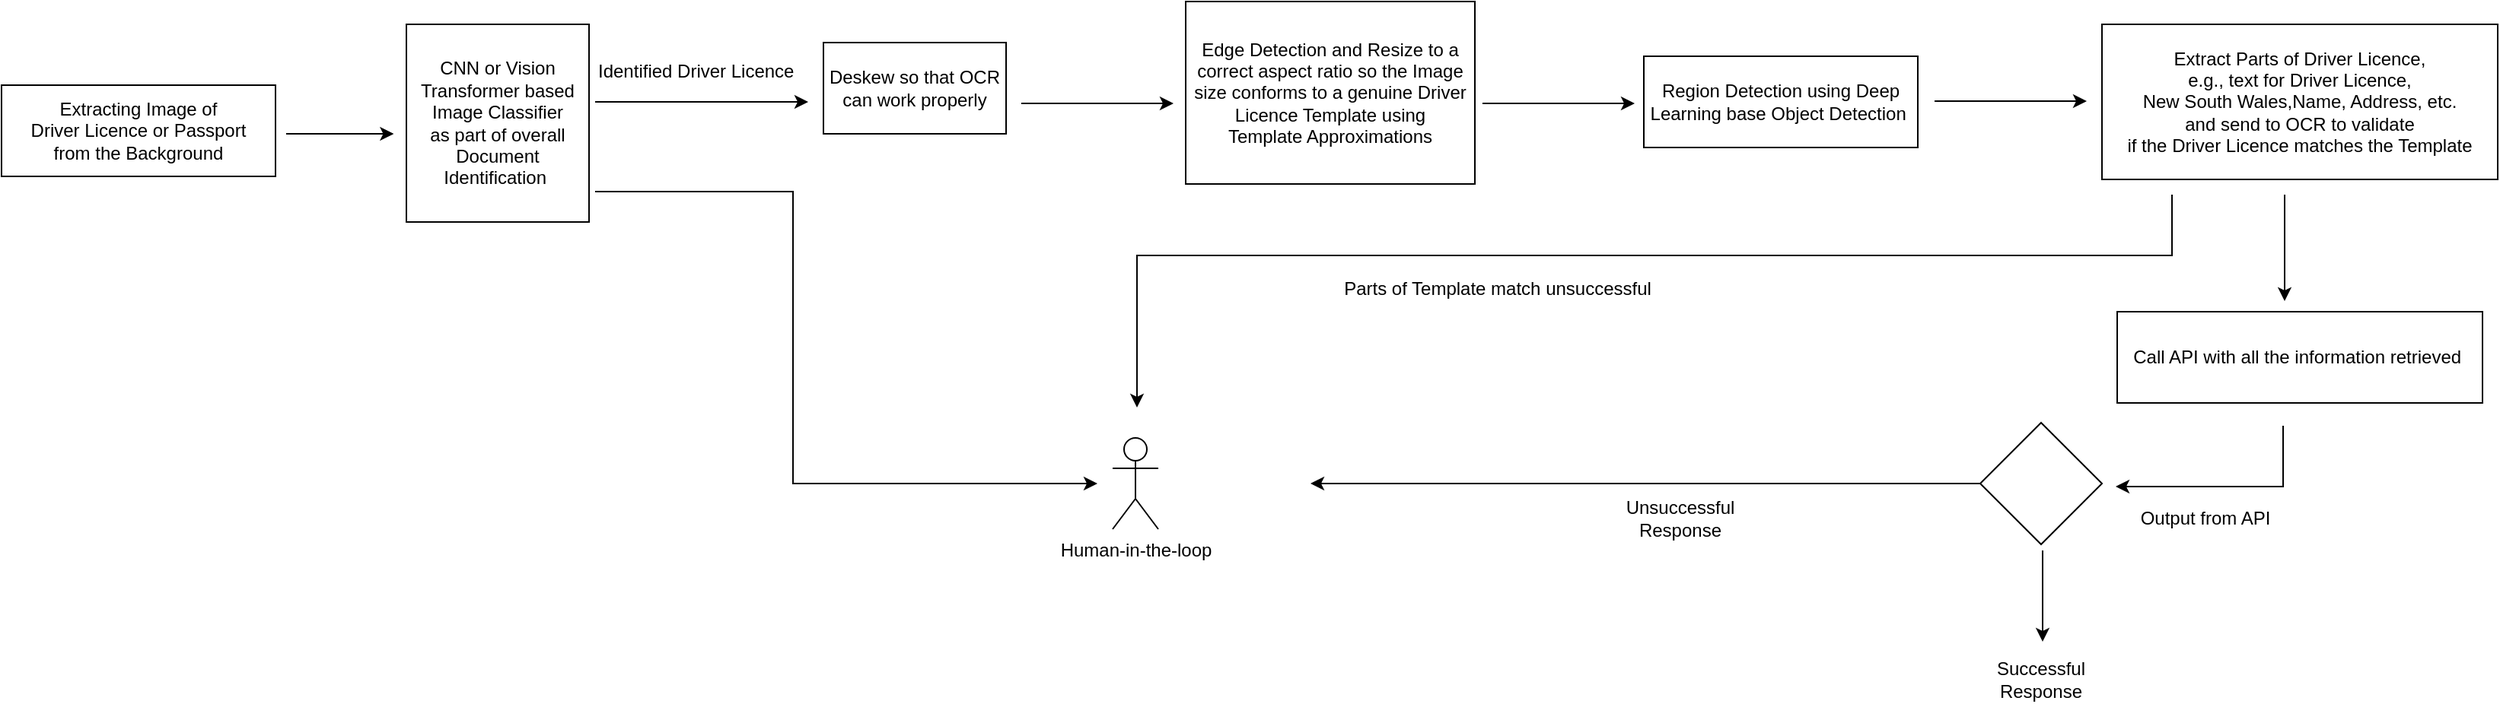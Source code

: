 <mxfile version="21.2.1" type="device">
  <diagram name="Page-1" id="yIo07FklmqdhN--KLV7j">
    <mxGraphModel dx="1149" dy="591" grid="1" gridSize="10" guides="1" tooltips="1" connect="1" arrows="1" fold="1" page="1" pageScale="1" pageWidth="2336" pageHeight="1654" math="0" shadow="0">
      <root>
        <mxCell id="0" />
        <mxCell id="1" parent="0" />
        <mxCell id="gXYnHt1bZeSuqf82n9Sf-1" value="Extracting Image of &lt;br&gt;Driver Licence or Passport &lt;br&gt;from the Background" style="rounded=0;whiteSpace=wrap;html=1;" vertex="1" parent="1">
          <mxGeometry x="32" y="534" width="180" height="60" as="geometry" />
        </mxCell>
        <mxCell id="gXYnHt1bZeSuqf82n9Sf-2" value="CNN or Vision Transformer based Image Classifier &lt;br&gt;as part of overall Document Identification&amp;nbsp;" style="rounded=0;whiteSpace=wrap;html=1;" vertex="1" parent="1">
          <mxGeometry x="298" y="494" width="120" height="130" as="geometry" />
        </mxCell>
        <mxCell id="gXYnHt1bZeSuqf82n9Sf-3" value="" style="endArrow=classic;html=1;rounded=0;" edge="1" parent="1">
          <mxGeometry width="50" height="50" relative="1" as="geometry">
            <mxPoint x="422" y="545" as="sourcePoint" />
            <mxPoint x="562" y="545" as="targetPoint" />
          </mxGeometry>
        </mxCell>
        <mxCell id="gXYnHt1bZeSuqf82n9Sf-4" value="" style="endArrow=classic;html=1;rounded=0;" edge="1" parent="1">
          <mxGeometry width="50" height="50" relative="1" as="geometry">
            <mxPoint x="422" y="604" as="sourcePoint" />
            <mxPoint x="752" y="796" as="targetPoint" />
            <Array as="points">
              <mxPoint x="552" y="604" />
              <mxPoint x="552" y="796" />
            </Array>
          </mxGeometry>
        </mxCell>
        <mxCell id="gXYnHt1bZeSuqf82n9Sf-5" value="Human-in-the-loop" style="shape=umlActor;verticalLabelPosition=bottom;verticalAlign=top;html=1;outlineConnect=0;" vertex="1" parent="1">
          <mxGeometry x="762" y="766" width="30" height="60" as="geometry" />
        </mxCell>
        <mxCell id="gXYnHt1bZeSuqf82n9Sf-6" value="" style="endArrow=classic;html=1;rounded=0;" edge="1" parent="1">
          <mxGeometry width="50" height="50" relative="1" as="geometry">
            <mxPoint x="219" y="566" as="sourcePoint" />
            <mxPoint x="289.711" y="566" as="targetPoint" />
          </mxGeometry>
        </mxCell>
        <mxCell id="gXYnHt1bZeSuqf82n9Sf-7" value="Deskew so that OCR can work properly" style="rounded=0;whiteSpace=wrap;html=1;" vertex="1" parent="1">
          <mxGeometry x="572" y="506" width="120" height="60" as="geometry" />
        </mxCell>
        <mxCell id="gXYnHt1bZeSuqf82n9Sf-8" value="Identified Driver Licence" style="text;html=1;strokeColor=none;fillColor=none;align=left;verticalAlign=middle;whiteSpace=wrap;rounded=0;" vertex="1" parent="1">
          <mxGeometry x="422" y="510" width="140" height="30" as="geometry" />
        </mxCell>
        <mxCell id="gXYnHt1bZeSuqf82n9Sf-9" value="Edge Detection and Resize to a correct aspect ratio so the Image size conforms to a genuine Driver Licence Template using &lt;br&gt;Template Approximations" style="rounded=0;whiteSpace=wrap;html=1;" vertex="1" parent="1">
          <mxGeometry x="810" y="479" width="190" height="120" as="geometry" />
        </mxCell>
        <mxCell id="gXYnHt1bZeSuqf82n9Sf-10" value="Extract Parts of Driver Licence, &lt;br&gt;e.g., text for Driver Licence,&lt;br&gt;New South Wales,Name, Address, etc.&lt;br&gt;and send to OCR to validate&lt;br&gt;if the Driver Licence matches the Template" style="rounded=0;whiteSpace=wrap;html=1;" vertex="1" parent="1">
          <mxGeometry x="1412" y="494" width="260" height="102" as="geometry" />
        </mxCell>
        <mxCell id="gXYnHt1bZeSuqf82n9Sf-11" value="Region Detection using Deep Learning base Object Detection&amp;nbsp;" style="rounded=0;whiteSpace=wrap;html=1;" vertex="1" parent="1">
          <mxGeometry x="1111" y="515" width="180" height="60" as="geometry" />
        </mxCell>
        <mxCell id="gXYnHt1bZeSuqf82n9Sf-12" value="Call API with all the information retrieved&amp;nbsp;" style="rounded=0;whiteSpace=wrap;html=1;" vertex="1" parent="1">
          <mxGeometry x="1422" y="683" width="240" height="60" as="geometry" />
        </mxCell>
        <mxCell id="gXYnHt1bZeSuqf82n9Sf-14" value="" style="rhombus;whiteSpace=wrap;html=1;" vertex="1" parent="1">
          <mxGeometry x="1332" y="756" width="80" height="80" as="geometry" />
        </mxCell>
        <mxCell id="gXYnHt1bZeSuqf82n9Sf-15" value="" style="endArrow=classic;html=1;rounded=0;exitX=0;exitY=0.5;exitDx=0;exitDy=0;" edge="1" parent="1" source="gXYnHt1bZeSuqf82n9Sf-14">
          <mxGeometry width="50" height="50" relative="1" as="geometry">
            <mxPoint x="962" y="856" as="sourcePoint" />
            <mxPoint x="892" y="796" as="targetPoint" />
          </mxGeometry>
        </mxCell>
        <mxCell id="gXYnHt1bZeSuqf82n9Sf-16" value="" style="endArrow=classic;html=1;rounded=0;" edge="1" parent="1">
          <mxGeometry width="50" height="50" relative="1" as="geometry">
            <mxPoint x="702" y="546" as="sourcePoint" />
            <mxPoint x="802" y="546" as="targetPoint" />
          </mxGeometry>
        </mxCell>
        <mxCell id="gXYnHt1bZeSuqf82n9Sf-17" value="" style="endArrow=classic;html=1;rounded=0;" edge="1" parent="1">
          <mxGeometry width="50" height="50" relative="1" as="geometry">
            <mxPoint x="1005" y="546" as="sourcePoint" />
            <mxPoint x="1105" y="546" as="targetPoint" />
          </mxGeometry>
        </mxCell>
        <mxCell id="gXYnHt1bZeSuqf82n9Sf-18" value="" style="endArrow=classic;html=1;rounded=0;" edge="1" parent="1">
          <mxGeometry width="50" height="50" relative="1" as="geometry">
            <mxPoint x="1302" y="544.5" as="sourcePoint" />
            <mxPoint x="1402" y="544.5" as="targetPoint" />
          </mxGeometry>
        </mxCell>
        <mxCell id="gXYnHt1bZeSuqf82n9Sf-19" value="" style="endArrow=classic;html=1;rounded=0;" edge="1" parent="1">
          <mxGeometry width="50" height="50" relative="1" as="geometry">
            <mxPoint x="1458" y="606" as="sourcePoint" />
            <mxPoint x="778" y="746" as="targetPoint" />
            <Array as="points">
              <mxPoint x="1458" y="646" />
              <mxPoint x="778" y="646" />
            </Array>
          </mxGeometry>
        </mxCell>
        <mxCell id="gXYnHt1bZeSuqf82n9Sf-20" value="" style="endArrow=classic;html=1;rounded=0;" edge="1" parent="1">
          <mxGeometry width="50" height="50" relative="1" as="geometry">
            <mxPoint x="1532" y="606" as="sourcePoint" />
            <mxPoint x="1532" y="676" as="targetPoint" />
          </mxGeometry>
        </mxCell>
        <mxCell id="gXYnHt1bZeSuqf82n9Sf-21" value="Parts of Template match unsuccessful" style="text;html=1;strokeColor=none;fillColor=none;align=center;verticalAlign=middle;whiteSpace=wrap;rounded=0;" vertex="1" parent="1">
          <mxGeometry x="900" y="653" width="230" height="30" as="geometry" />
        </mxCell>
        <mxCell id="gXYnHt1bZeSuqf82n9Sf-22" value="" style="endArrow=classic;html=1;rounded=0;" edge="1" parent="1">
          <mxGeometry width="50" height="50" relative="1" as="geometry">
            <mxPoint x="1531" y="758" as="sourcePoint" />
            <mxPoint x="1421" y="798" as="targetPoint" />
            <Array as="points">
              <mxPoint x="1531" y="798" />
            </Array>
          </mxGeometry>
        </mxCell>
        <mxCell id="gXYnHt1bZeSuqf82n9Sf-23" value="" style="endArrow=classic;html=1;rounded=0;" edge="1" parent="1">
          <mxGeometry width="50" height="50" relative="1" as="geometry">
            <mxPoint x="1373" y="840" as="sourcePoint" />
            <mxPoint x="1373" y="900" as="targetPoint" />
          </mxGeometry>
        </mxCell>
        <mxCell id="gXYnHt1bZeSuqf82n9Sf-24" value="Output from API" style="text;html=1;strokeColor=none;fillColor=none;align=center;verticalAlign=middle;whiteSpace=wrap;rounded=0;" vertex="1" parent="1">
          <mxGeometry x="1430" y="804" width="100" height="30" as="geometry" />
        </mxCell>
        <mxCell id="gXYnHt1bZeSuqf82n9Sf-25" value="Unsuccessful Response" style="text;html=1;strokeColor=none;fillColor=none;align=center;verticalAlign=middle;whiteSpace=wrap;rounded=0;" vertex="1" parent="1">
          <mxGeometry x="1080" y="804" width="110" height="30" as="geometry" />
        </mxCell>
        <mxCell id="gXYnHt1bZeSuqf82n9Sf-26" value="Successful Response" style="text;html=1;strokeColor=none;fillColor=none;align=center;verticalAlign=middle;whiteSpace=wrap;rounded=0;" vertex="1" parent="1">
          <mxGeometry x="1317" y="910" width="110" height="30" as="geometry" />
        </mxCell>
      </root>
    </mxGraphModel>
  </diagram>
</mxfile>
